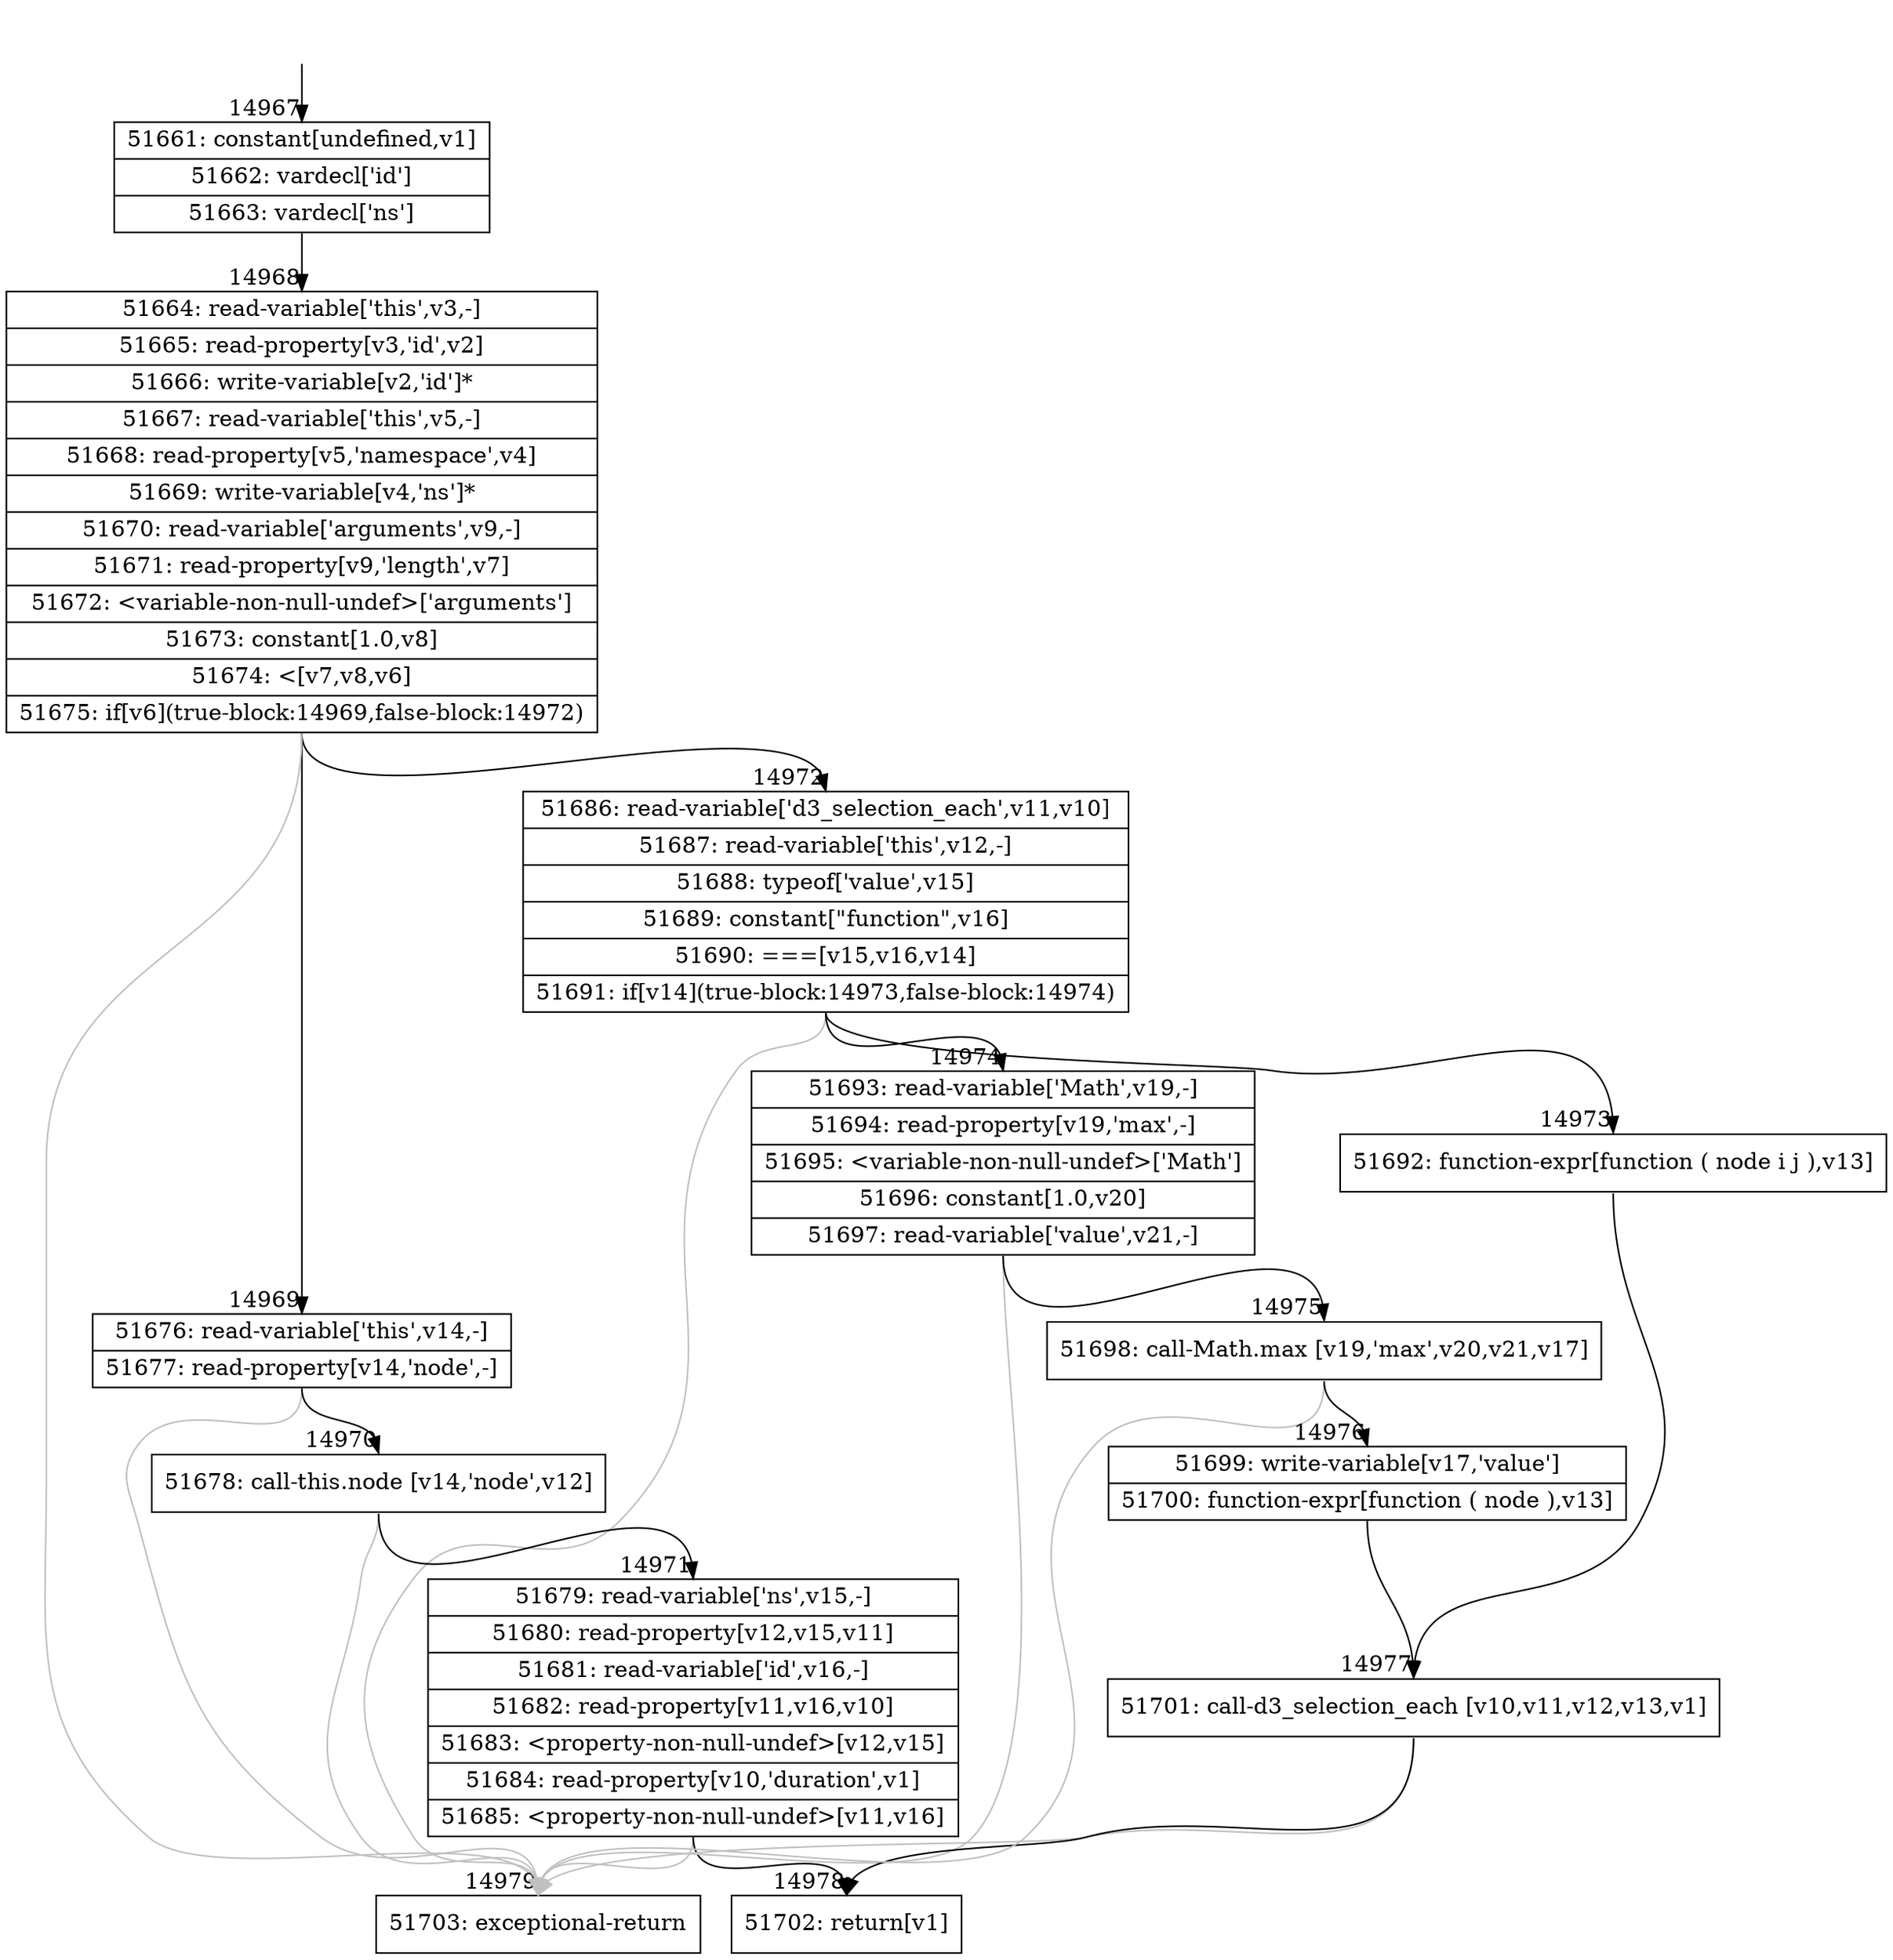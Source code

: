 digraph {
rankdir="TD"
BB_entry1397[shape=none,label=""];
BB_entry1397 -> BB14967 [tailport=s, headport=n, headlabel="    14967"]
BB14967 [shape=record label="{51661: constant[undefined,v1]|51662: vardecl['id']|51663: vardecl['ns']}" ] 
BB14967 -> BB14968 [tailport=s, headport=n, headlabel="      14968"]
BB14968 [shape=record label="{51664: read-variable['this',v3,-]|51665: read-property[v3,'id',v2]|51666: write-variable[v2,'id']*|51667: read-variable['this',v5,-]|51668: read-property[v5,'namespace',v4]|51669: write-variable[v4,'ns']*|51670: read-variable['arguments',v9,-]|51671: read-property[v9,'length',v7]|51672: \<variable-non-null-undef\>['arguments']|51673: constant[1.0,v8]|51674: \<[v7,v8,v6]|51675: if[v6](true-block:14969,false-block:14972)}" ] 
BB14968 -> BB14969 [tailport=s, headport=n, headlabel="      14969"]
BB14968 -> BB14972 [tailport=s, headport=n, headlabel="      14972"]
BB14968 -> BB14979 [tailport=s, headport=n, color=gray, headlabel="      14979"]
BB14969 [shape=record label="{51676: read-variable['this',v14,-]|51677: read-property[v14,'node',-]}" ] 
BB14969 -> BB14970 [tailport=s, headport=n, headlabel="      14970"]
BB14969 -> BB14979 [tailport=s, headport=n, color=gray]
BB14970 [shape=record label="{51678: call-this.node [v14,'node',v12]}" ] 
BB14970 -> BB14971 [tailport=s, headport=n, headlabel="      14971"]
BB14970 -> BB14979 [tailport=s, headport=n, color=gray]
BB14971 [shape=record label="{51679: read-variable['ns',v15,-]|51680: read-property[v12,v15,v11]|51681: read-variable['id',v16,-]|51682: read-property[v11,v16,v10]|51683: \<property-non-null-undef\>[v12,v15]|51684: read-property[v10,'duration',v1]|51685: \<property-non-null-undef\>[v11,v16]}" ] 
BB14971 -> BB14978 [tailport=s, headport=n, headlabel="      14978"]
BB14971 -> BB14979 [tailport=s, headport=n, color=gray]
BB14972 [shape=record label="{51686: read-variable['d3_selection_each',v11,v10]|51687: read-variable['this',v12,-]|51688: typeof['value',v15]|51689: constant[\"function\",v16]|51690: ===[v15,v16,v14]|51691: if[v14](true-block:14973,false-block:14974)}" ] 
BB14972 -> BB14973 [tailport=s, headport=n, headlabel="      14973"]
BB14972 -> BB14974 [tailport=s, headport=n, headlabel="      14974"]
BB14972 -> BB14979 [tailport=s, headport=n, color=gray]
BB14973 [shape=record label="{51692: function-expr[function ( node i j ),v13]}" ] 
BB14973 -> BB14977 [tailport=s, headport=n, headlabel="      14977"]
BB14974 [shape=record label="{51693: read-variable['Math',v19,-]|51694: read-property[v19,'max',-]|51695: \<variable-non-null-undef\>['Math']|51696: constant[1.0,v20]|51697: read-variable['value',v21,-]}" ] 
BB14974 -> BB14975 [tailport=s, headport=n, headlabel="      14975"]
BB14974 -> BB14979 [tailport=s, headport=n, color=gray]
BB14975 [shape=record label="{51698: call-Math.max [v19,'max',v20,v21,v17]}" ] 
BB14975 -> BB14976 [tailport=s, headport=n, headlabel="      14976"]
BB14975 -> BB14979 [tailport=s, headport=n, color=gray]
BB14976 [shape=record label="{51699: write-variable[v17,'value']|51700: function-expr[function ( node ),v13]}" ] 
BB14976 -> BB14977 [tailport=s, headport=n]
BB14977 [shape=record label="{51701: call-d3_selection_each [v10,v11,v12,v13,v1]}" ] 
BB14977 -> BB14978 [tailport=s, headport=n]
BB14977 -> BB14979 [tailport=s, headport=n, color=gray]
BB14978 [shape=record label="{51702: return[v1]}" ] 
BB14979 [shape=record label="{51703: exceptional-return}" ] 
//#$~ 8820
}
